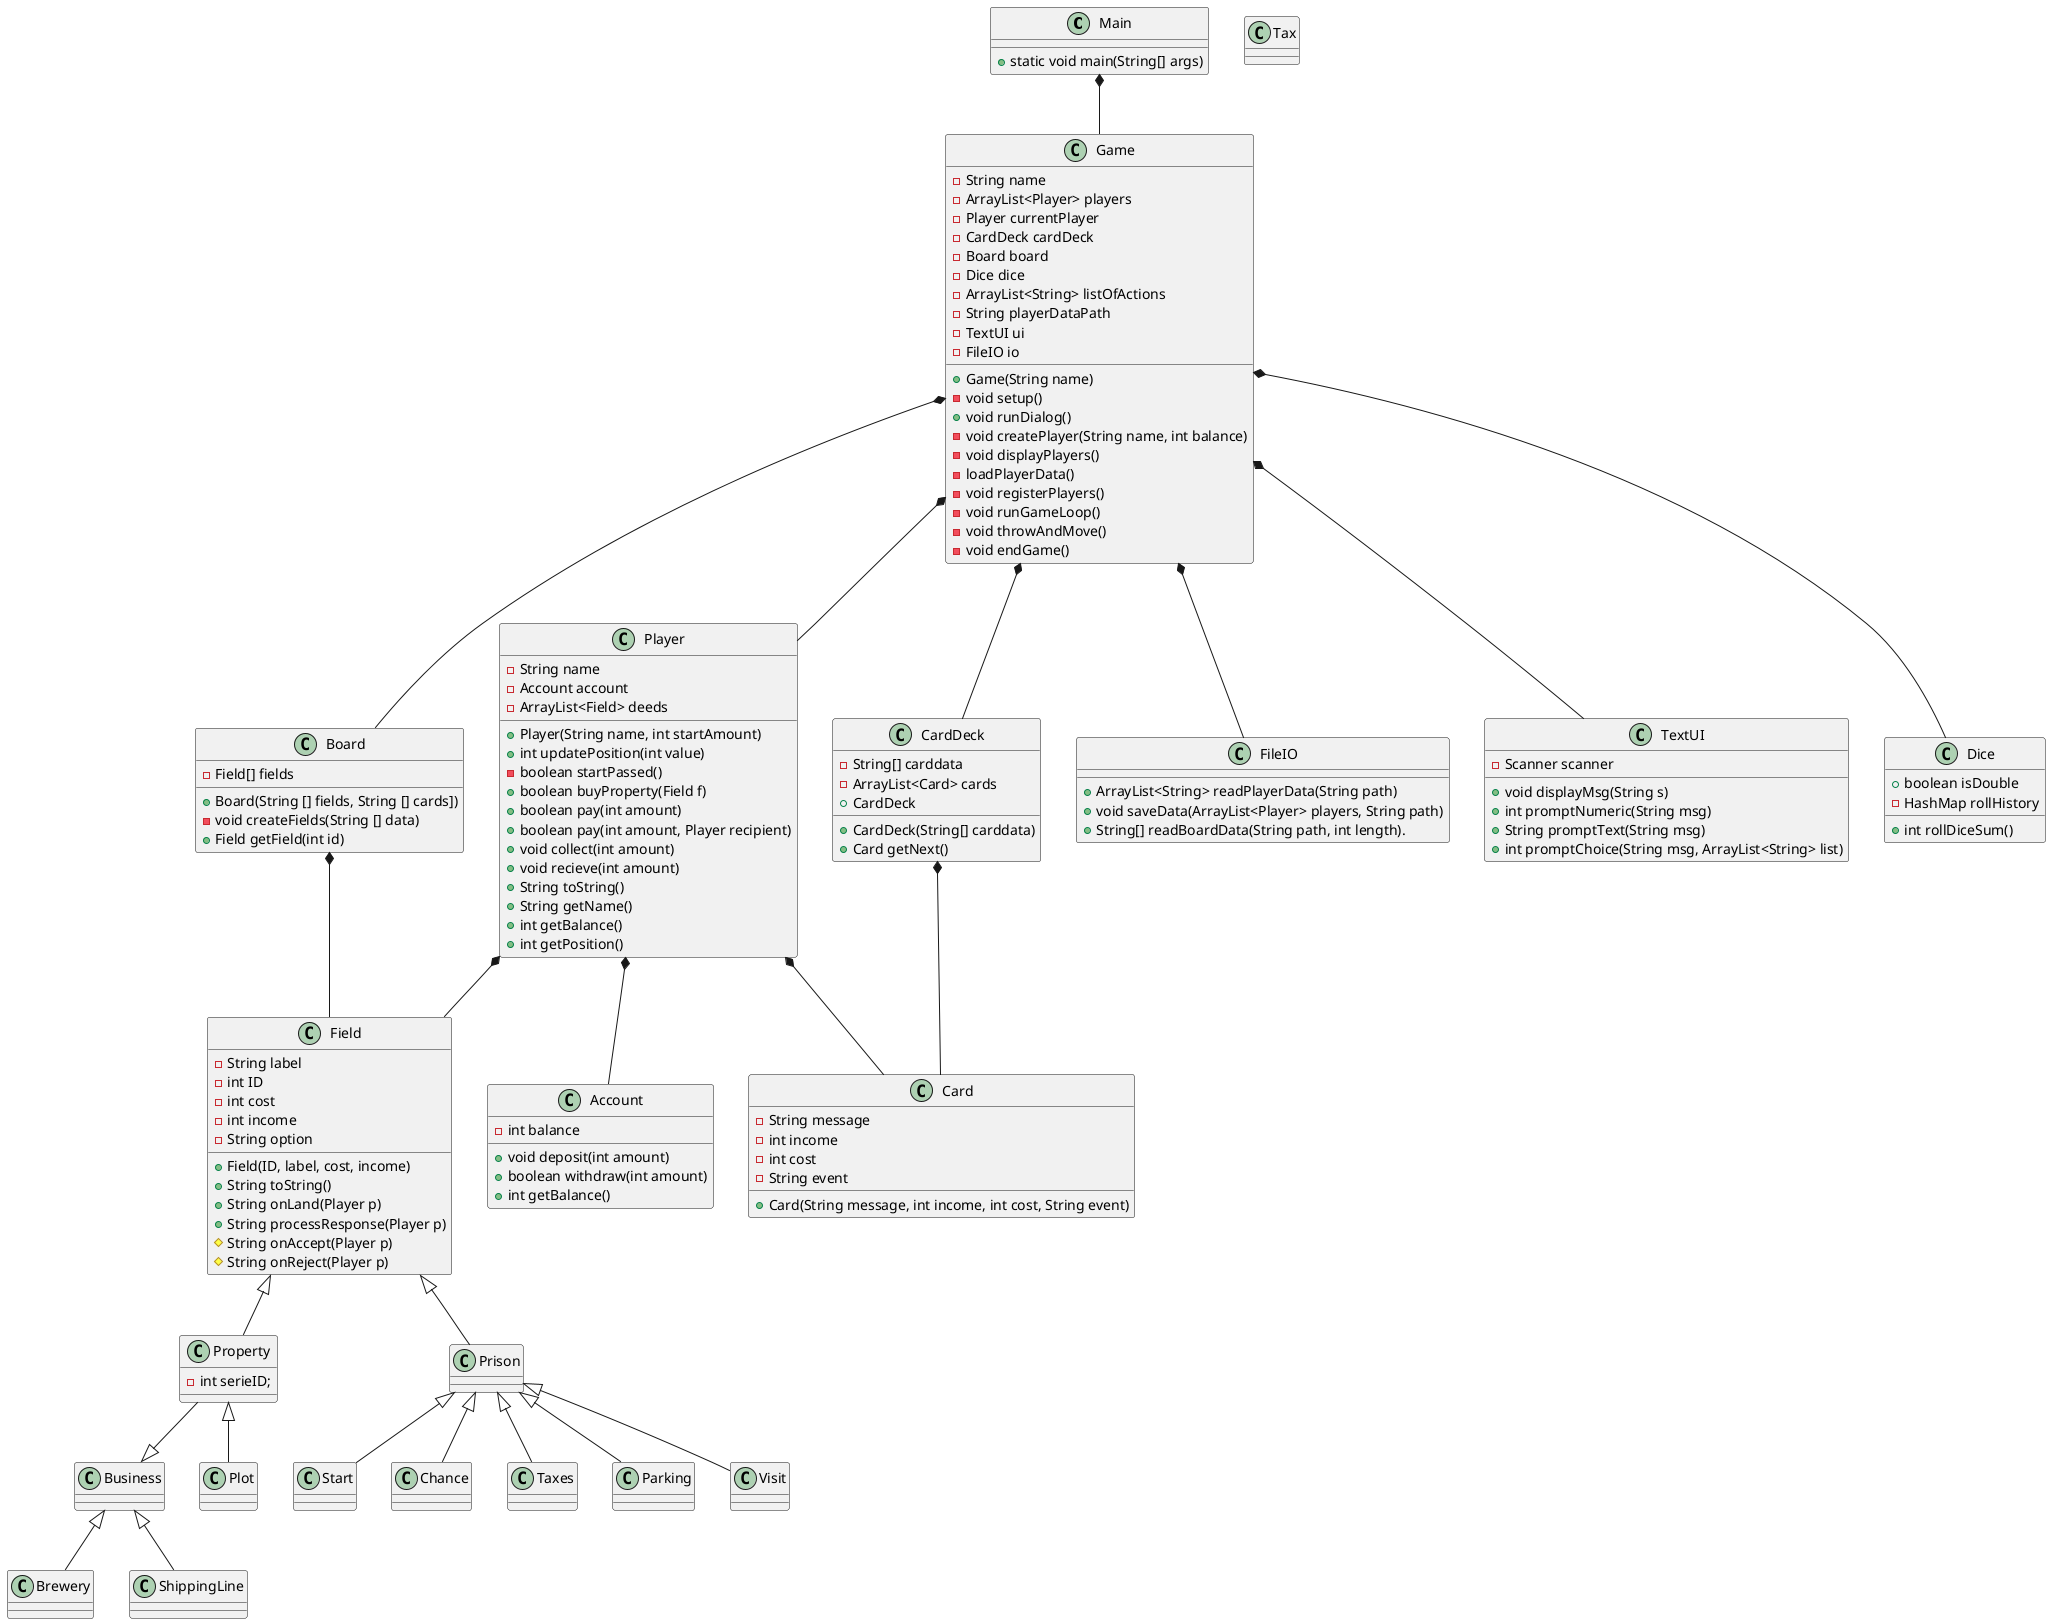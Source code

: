 @startuml
class Main{
+ static void main(String[] args)
}

class Property
{
    - int serieID;
}

class Plot
{

}

class Brewery
{

}

class Business
{

}

class ShippingLine
{

}

class Prison
{

}

class Tax
{

}

class Parking
{

}

class Visit
{

}

class Start
{

}

class Chance
{

}

class Game{
 - String name
 - ArrayList<Player> players
 - Player currentPlayer
 - CardDeck cardDeck
 - Board board
 - Dice dice
 'utilities
  - ArrayList<String> listOfActions
  - String playerDataPath
  - TextUI ui
  - FileIO io
  'Contructor
 + Game(String name)
 'Methods
 - void setup()
 + void runDialog()
 - void createPlayer(String name, int balance)
 - void displayPlayers()
  - loadPlayerData()
 - void registerPlayers()
 - void runGameLoop()
 - void throwAndMove()
 - void endGame()

}

class Player{
- String name
- Account account
- ArrayList<Field> deeds
+ Player(String name, int startAmount)
+ int updatePosition(int value)
- boolean startPassed()
+ boolean buyProperty(Field f)
+ boolean pay(int amount)
+ boolean pay(int amount, Player recipient)
+ void collect(int amount)
+ void recieve(int amount)
+ String toString()
+ String getName()
+ int getBalance()
+ int getPosition()
}
class Account{
- int balance
+ void deposit(int amount)
+ boolean withdraw(int amount)
+ int getBalance()
}

class FileIO{
+ ArrayList<String> readPlayerData(String path)
+ void saveData(ArrayList<Player> players, String path)
+ String[] readBoardData(String path, int length).
}

class TextUI{
- Scanner scanner
+ void displayMsg(String s)
+ int promptNumeric(String msg)
+ String promptText(String msg)
+ int promptChoice(String msg, ArrayList<String> list)
}

class Field{
- String label
 - int ID
 - int cost
 - int income
 - String option
 + Field(ID, label, cost, income)
 + String toString()
 + String onLand(Player p)
 + String processResponse(Player p)
 # String onAccept(Player p)
 # String onReject(Player p)
}
class Board{
 - Field[] fields
 + Board(String [] fields, String [] cards])
 - void createFields(String [] data)
 + Field getField(int id)
}

class CardDeck {
- String[] carddata
- ArrayList<Card> cards
+ CardDeck
+ CardDeck(String[] carddata)
+ Card getNext()
}
class Card{
-String message
-int income
-int cost
-String event
+Card(String message, int income, int cost, String event)
}

class Dice{
 +boolean isDouble
 -HashMap rollHistory
 +int rollDiceSum()
 }

Game *-- TextUI
Main *-- Game
Game *-- Player
Game *-- FileIO
Player *-- Account
Game *-- Board
Board *-- Field
Game *-- CardDeck
CardDeck *-- Card
Game *-- Dice
Player *-- Card
Player *-- Field
Field <|-- Property
Business <|-- Brewery
Business <|-- ShippingLine
Property <|-- Plot
Property --|> Business
Field <|-- Prison
Prison <|-- Taxes
Prison <|-- Parking
Prison <|-- Visit
Prison <|-- Start
Prison <|-- Chance



@enduml